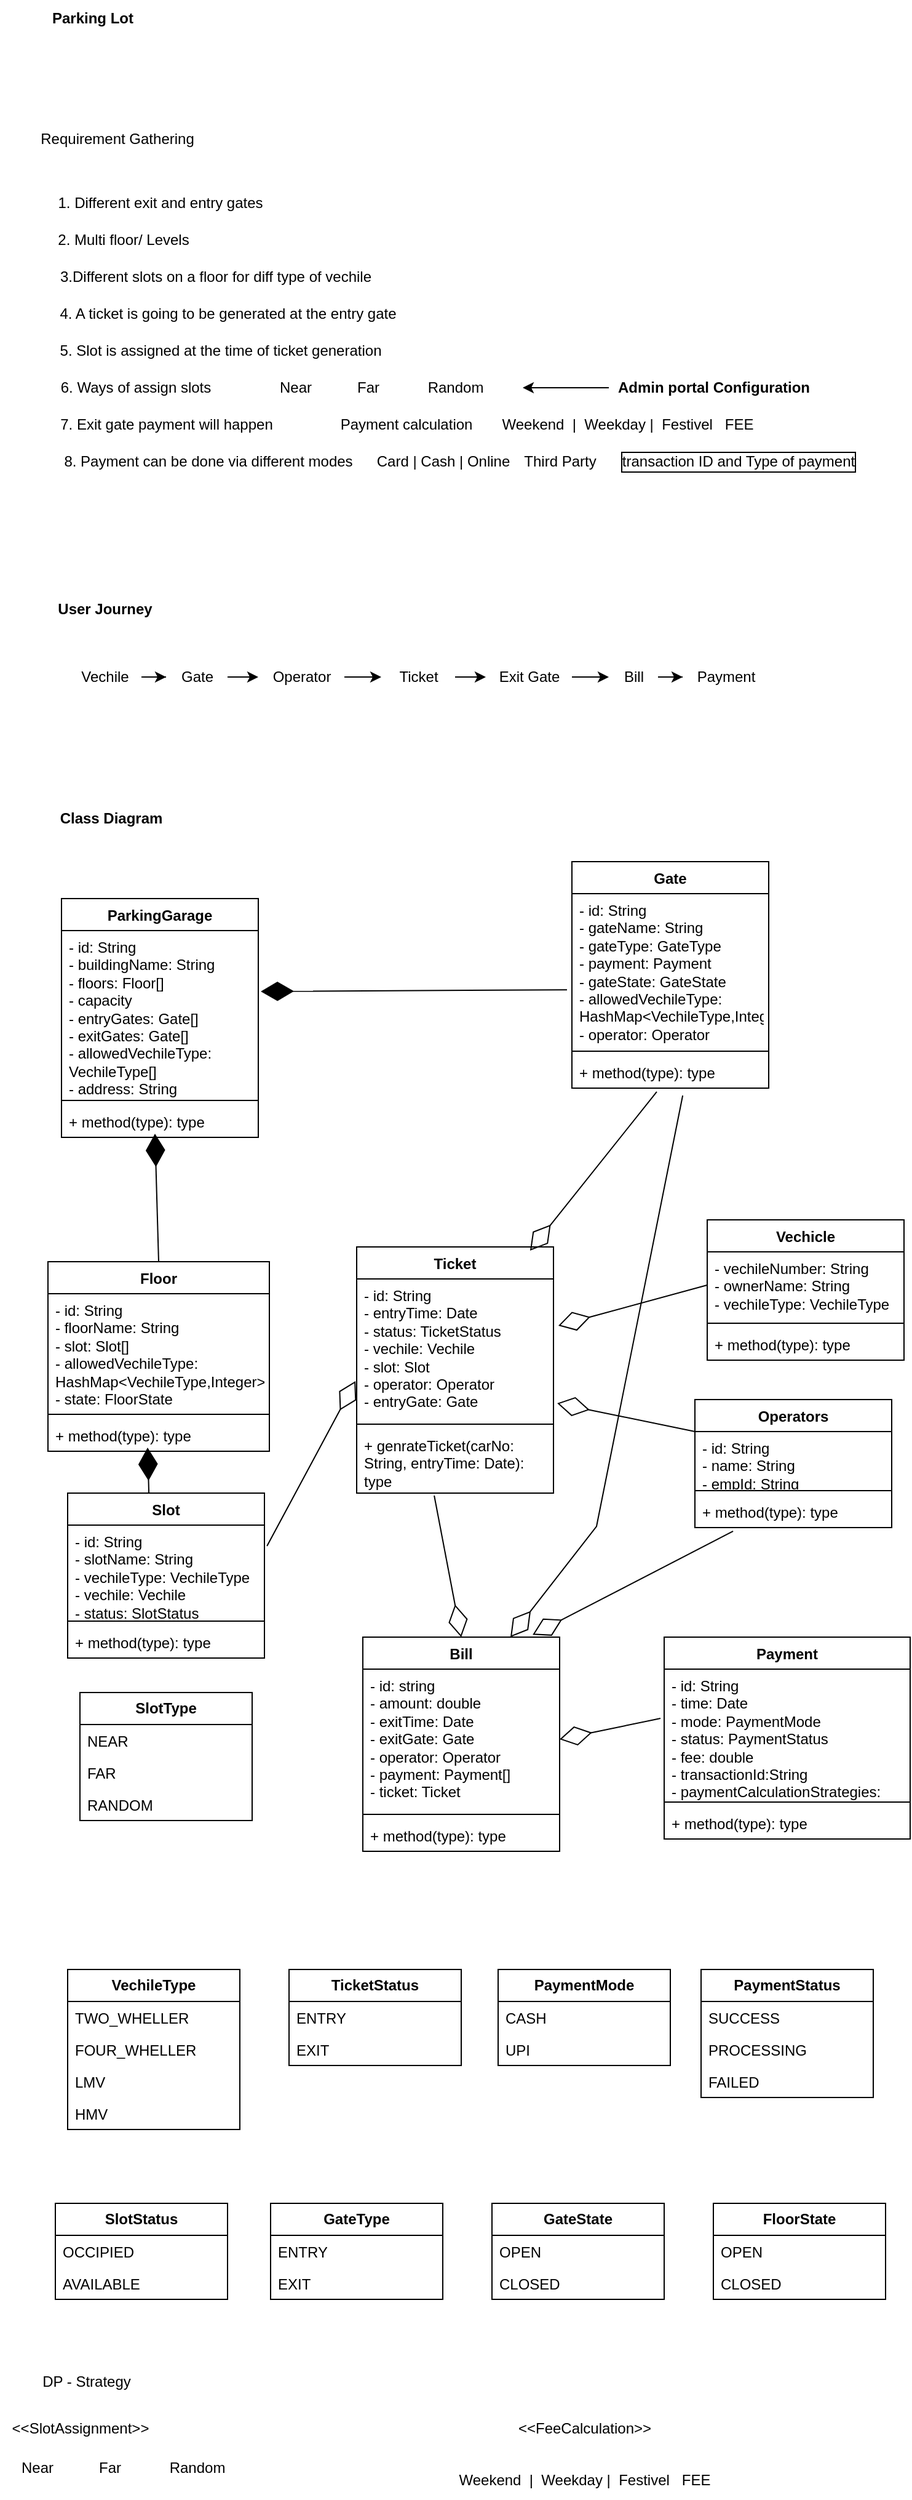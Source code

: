 <mxfile version="26.0.4">
  <diagram name="Page-1" id="C8TJBIB4cI3RyI80sVMX">
    <mxGraphModel dx="1434" dy="836" grid="1" gridSize="10" guides="1" tooltips="1" connect="1" arrows="1" fold="1" page="1" pageScale="1" pageWidth="827" pageHeight="1169" math="0" shadow="0">
      <root>
        <mxCell id="0" />
        <mxCell id="1" parent="0" />
        <mxCell id="tVv8EJueiG8kkGohXM46-1" value="Parking Lot" style="text;html=1;align=center;verticalAlign=middle;resizable=0;points=[];autosize=1;strokeColor=none;fillColor=none;fontStyle=1" vertex="1" parent="1">
          <mxGeometry x="40" y="50" width="80" height="30" as="geometry" />
        </mxCell>
        <mxCell id="tVv8EJueiG8kkGohXM46-2" value="Requirement Gathering" style="text;html=1;align=center;verticalAlign=middle;resizable=0;points=[];autosize=1;strokeColor=none;fillColor=none;" vertex="1" parent="1">
          <mxGeometry x="25" y="148" width="150" height="30" as="geometry" />
        </mxCell>
        <mxCell id="tVv8EJueiG8kkGohXM46-3" value="1. Different exit and entry gates" style="text;html=1;align=center;verticalAlign=middle;resizable=0;points=[];autosize=1;strokeColor=none;fillColor=none;" vertex="1" parent="1">
          <mxGeometry x="40" y="200" width="190" height="30" as="geometry" />
        </mxCell>
        <mxCell id="tVv8EJueiG8kkGohXM46-4" value="2. Multi floor/ Levels" style="text;html=1;align=center;verticalAlign=middle;resizable=0;points=[];autosize=1;strokeColor=none;fillColor=none;" vertex="1" parent="1">
          <mxGeometry x="40" y="230" width="130" height="30" as="geometry" />
        </mxCell>
        <mxCell id="tVv8EJueiG8kkGohXM46-5" value="3.Different slots on a floor for diff type of vechile" style="text;html=1;align=center;verticalAlign=middle;resizable=0;points=[];autosize=1;strokeColor=none;fillColor=none;" vertex="1" parent="1">
          <mxGeometry x="40" y="260" width="280" height="30" as="geometry" />
        </mxCell>
        <mxCell id="tVv8EJueiG8kkGohXM46-7" value="4. A ticket is going to be generated at the entry gate" style="text;html=1;align=center;verticalAlign=middle;resizable=0;points=[];autosize=1;strokeColor=none;fillColor=none;" vertex="1" parent="1">
          <mxGeometry x="40" y="290" width="300" height="30" as="geometry" />
        </mxCell>
        <mxCell id="tVv8EJueiG8kkGohXM46-8" value="5. Slot is assigned at the time of ticket generation" style="text;html=1;align=center;verticalAlign=middle;resizable=0;points=[];autosize=1;strokeColor=none;fillColor=none;" vertex="1" parent="1">
          <mxGeometry x="44" y="320" width="280" height="30" as="geometry" />
        </mxCell>
        <mxCell id="tVv8EJueiG8kkGohXM46-9" value="6. Ways of assign slots" style="text;html=1;align=center;verticalAlign=middle;resizable=0;points=[];autosize=1;strokeColor=none;fillColor=none;" vertex="1" parent="1">
          <mxGeometry x="40" y="350" width="150" height="30" as="geometry" />
        </mxCell>
        <mxCell id="tVv8EJueiG8kkGohXM46-11" value="Near" style="text;html=1;align=center;verticalAlign=middle;resizable=0;points=[];autosize=1;strokeColor=none;fillColor=none;" vertex="1" parent="1">
          <mxGeometry x="220" y="350" width="50" height="30" as="geometry" />
        </mxCell>
        <mxCell id="tVv8EJueiG8kkGohXM46-12" value="Far" style="text;html=1;align=center;verticalAlign=middle;resizable=0;points=[];autosize=1;strokeColor=none;fillColor=none;" vertex="1" parent="1">
          <mxGeometry x="284" y="350" width="40" height="30" as="geometry" />
        </mxCell>
        <mxCell id="tVv8EJueiG8kkGohXM46-13" value="Random" style="text;html=1;align=center;verticalAlign=middle;resizable=0;points=[];autosize=1;strokeColor=none;fillColor=none;" vertex="1" parent="1">
          <mxGeometry x="340" y="350" width="70" height="30" as="geometry" />
        </mxCell>
        <mxCell id="tVv8EJueiG8kkGohXM46-15" style="edgeStyle=orthogonalEdgeStyle;rounded=0;orthogonalLoop=1;jettySize=auto;html=1;" edge="1" parent="1" source="tVv8EJueiG8kkGohXM46-14">
          <mxGeometry relative="1" as="geometry">
            <mxPoint x="430" y="365" as="targetPoint" />
          </mxGeometry>
        </mxCell>
        <mxCell id="tVv8EJueiG8kkGohXM46-14" value="Admin portal Configuration" style="text;html=1;align=center;verticalAlign=middle;resizable=0;points=[];autosize=1;strokeColor=none;fillColor=none;fontStyle=1" vertex="1" parent="1">
          <mxGeometry x="500" y="350" width="170" height="30" as="geometry" />
        </mxCell>
        <mxCell id="tVv8EJueiG8kkGohXM46-16" value="7. Exit gate payment will happen" style="text;html=1;align=center;verticalAlign=middle;resizable=0;points=[];autosize=1;strokeColor=none;fillColor=none;" vertex="1" parent="1">
          <mxGeometry x="40" y="380" width="200" height="30" as="geometry" />
        </mxCell>
        <mxCell id="tVv8EJueiG8kkGohXM46-17" value="Payment calculation" style="text;html=1;align=center;verticalAlign=middle;resizable=0;points=[];autosize=1;strokeColor=none;fillColor=none;" vertex="1" parent="1">
          <mxGeometry x="270" y="380" width="130" height="30" as="geometry" />
        </mxCell>
        <mxCell id="tVv8EJueiG8kkGohXM46-18" value="Weekend&amp;nbsp; |&amp;nbsp; Weekday |&amp;nbsp; Festivel&amp;nbsp; &amp;nbsp;FEE" style="text;html=1;align=center;verticalAlign=middle;resizable=0;points=[];autosize=1;strokeColor=none;fillColor=none;" vertex="1" parent="1">
          <mxGeometry x="400" y="380" width="230" height="30" as="geometry" />
        </mxCell>
        <mxCell id="tVv8EJueiG8kkGohXM46-19" value="8. Payment can be done via different modes" style="text;html=1;align=center;verticalAlign=middle;resizable=0;points=[];autosize=1;strokeColor=none;fillColor=none;" vertex="1" parent="1">
          <mxGeometry x="44" y="410" width="260" height="30" as="geometry" />
        </mxCell>
        <mxCell id="tVv8EJueiG8kkGohXM46-20" value="Card | Cash | Online" style="text;html=1;align=center;verticalAlign=middle;resizable=0;points=[];autosize=1;strokeColor=none;fillColor=none;" vertex="1" parent="1">
          <mxGeometry x="300" y="410" width="130" height="30" as="geometry" />
        </mxCell>
        <mxCell id="tVv8EJueiG8kkGohXM46-21" value="Third Party" style="text;html=1;align=center;verticalAlign=middle;resizable=0;points=[];autosize=1;strokeColor=none;fillColor=none;" vertex="1" parent="1">
          <mxGeometry x="420" y="410" width="80" height="30" as="geometry" />
        </mxCell>
        <mxCell id="tVv8EJueiG8kkGohXM46-23" value="transaction ID and Type of payment" style="text;html=1;align=center;verticalAlign=middle;resizable=0;points=[];autosize=1;strokeColor=none;fillColor=none;labelBorderColor=default;" vertex="1" parent="1">
          <mxGeometry x="500" y="410" width="210" height="30" as="geometry" />
        </mxCell>
        <mxCell id="tVv8EJueiG8kkGohXM46-24" value="Class Diagram" style="text;html=1;align=center;verticalAlign=middle;resizable=0;points=[];autosize=1;strokeColor=none;fillColor=none;fontStyle=1" vertex="1" parent="1">
          <mxGeometry x="45" y="700" width="100" height="30" as="geometry" />
        </mxCell>
        <mxCell id="tVv8EJueiG8kkGohXM46-26" value="ParkingGarage" style="swimlane;fontStyle=1;align=center;verticalAlign=top;childLayout=stackLayout;horizontal=1;startSize=26;horizontalStack=0;resizeParent=1;resizeParentMax=0;resizeLast=0;collapsible=1;marginBottom=0;whiteSpace=wrap;html=1;" vertex="1" parent="1">
          <mxGeometry x="55" y="780" width="160" height="194" as="geometry" />
        </mxCell>
        <mxCell id="tVv8EJueiG8kkGohXM46-27" value="- id: String&lt;br&gt;&lt;div&gt;- buildingName: String&lt;/div&gt;&lt;div&gt;- floors: Floor[]&lt;/div&gt;&lt;div&gt;- capacity&lt;/div&gt;&lt;div&gt;- entryGates: Gate[]&lt;/div&gt;&lt;div&gt;- exitGates: Gate[]&lt;/div&gt;&lt;div&gt;- allowedVechileType: VechileType[]&lt;/div&gt;&lt;div&gt;- address: String&lt;/div&gt;" style="text;strokeColor=none;fillColor=none;align=left;verticalAlign=top;spacingLeft=4;spacingRight=4;overflow=hidden;rotatable=0;points=[[0,0.5],[1,0.5]];portConstraint=eastwest;whiteSpace=wrap;html=1;" vertex="1" parent="tVv8EJueiG8kkGohXM46-26">
          <mxGeometry y="26" width="160" height="134" as="geometry" />
        </mxCell>
        <mxCell id="tVv8EJueiG8kkGohXM46-28" value="" style="line;strokeWidth=1;fillColor=none;align=left;verticalAlign=middle;spacingTop=-1;spacingLeft=3;spacingRight=3;rotatable=0;labelPosition=right;points=[];portConstraint=eastwest;strokeColor=inherit;" vertex="1" parent="tVv8EJueiG8kkGohXM46-26">
          <mxGeometry y="160" width="160" height="8" as="geometry" />
        </mxCell>
        <mxCell id="tVv8EJueiG8kkGohXM46-29" value="+ method(type): type" style="text;strokeColor=none;fillColor=none;align=left;verticalAlign=top;spacingLeft=4;spacingRight=4;overflow=hidden;rotatable=0;points=[[0,0.5],[1,0.5]];portConstraint=eastwest;whiteSpace=wrap;html=1;" vertex="1" parent="tVv8EJueiG8kkGohXM46-26">
          <mxGeometry y="168" width="160" height="26" as="geometry" />
        </mxCell>
        <mxCell id="tVv8EJueiG8kkGohXM46-32" value="Gate" style="swimlane;fontStyle=1;align=center;verticalAlign=top;childLayout=stackLayout;horizontal=1;startSize=26;horizontalStack=0;resizeParent=1;resizeParentMax=0;resizeLast=0;collapsible=1;marginBottom=0;whiteSpace=wrap;html=1;" vertex="1" parent="1">
          <mxGeometry x="470" y="750" width="160" height="184" as="geometry" />
        </mxCell>
        <mxCell id="tVv8EJueiG8kkGohXM46-33" value="- id: String&lt;div&gt;- gateName: String&lt;/div&gt;&lt;div&gt;- gateType: GateType&lt;/div&gt;&lt;div&gt;- payment: Payment&lt;/div&gt;&lt;div&gt;- gateState: GateState&lt;/div&gt;&lt;div&gt;-&amp;nbsp;&lt;span style=&quot;background-color: transparent; color: light-dark(rgb(0, 0, 0), rgb(255, 255, 255));&quot;&gt;allowedVechileType: HashMap&amp;lt;VechileType,Integer&amp;gt;&lt;/span&gt;&lt;/div&gt;&lt;div&gt;&lt;span style=&quot;background-color: transparent; color: light-dark(rgb(0, 0, 0), rgb(255, 255, 255));&quot;&gt;- operator: Operator&lt;/span&gt;&lt;/div&gt;" style="text;strokeColor=none;fillColor=none;align=left;verticalAlign=top;spacingLeft=4;spacingRight=4;overflow=hidden;rotatable=0;points=[[0,0.5],[1,0.5]];portConstraint=eastwest;whiteSpace=wrap;html=1;" vertex="1" parent="tVv8EJueiG8kkGohXM46-32">
          <mxGeometry y="26" width="160" height="124" as="geometry" />
        </mxCell>
        <mxCell id="tVv8EJueiG8kkGohXM46-34" value="" style="line;strokeWidth=1;fillColor=none;align=left;verticalAlign=middle;spacingTop=-1;spacingLeft=3;spacingRight=3;rotatable=0;labelPosition=right;points=[];portConstraint=eastwest;strokeColor=inherit;" vertex="1" parent="tVv8EJueiG8kkGohXM46-32">
          <mxGeometry y="150" width="160" height="8" as="geometry" />
        </mxCell>
        <mxCell id="tVv8EJueiG8kkGohXM46-35" value="+ method(type): type" style="text;strokeColor=none;fillColor=none;align=left;verticalAlign=top;spacingLeft=4;spacingRight=4;overflow=hidden;rotatable=0;points=[[0,0.5],[1,0.5]];portConstraint=eastwest;whiteSpace=wrap;html=1;" vertex="1" parent="tVv8EJueiG8kkGohXM46-32">
          <mxGeometry y="158" width="160" height="26" as="geometry" />
        </mxCell>
        <mxCell id="tVv8EJueiG8kkGohXM46-36" value="&lt;b&gt;GateType&lt;/b&gt;" style="swimlane;fontStyle=0;childLayout=stackLayout;horizontal=1;startSize=26;fillColor=none;horizontalStack=0;resizeParent=1;resizeParentMax=0;resizeLast=0;collapsible=1;marginBottom=0;whiteSpace=wrap;html=1;" vertex="1" parent="1">
          <mxGeometry x="225" y="1840" width="140" height="78" as="geometry" />
        </mxCell>
        <mxCell id="tVv8EJueiG8kkGohXM46-37" value="ENTRY" style="text;strokeColor=none;fillColor=none;align=left;verticalAlign=top;spacingLeft=4;spacingRight=4;overflow=hidden;rotatable=0;points=[[0,0.5],[1,0.5]];portConstraint=eastwest;whiteSpace=wrap;html=1;" vertex="1" parent="tVv8EJueiG8kkGohXM46-36">
          <mxGeometry y="26" width="140" height="26" as="geometry" />
        </mxCell>
        <mxCell id="tVv8EJueiG8kkGohXM46-38" value="EXIT" style="text;strokeColor=none;fillColor=none;align=left;verticalAlign=top;spacingLeft=4;spacingRight=4;overflow=hidden;rotatable=0;points=[[0,0.5],[1,0.5]];portConstraint=eastwest;whiteSpace=wrap;html=1;" vertex="1" parent="tVv8EJueiG8kkGohXM46-36">
          <mxGeometry y="52" width="140" height="26" as="geometry" />
        </mxCell>
        <mxCell id="tVv8EJueiG8kkGohXM46-40" value="Floor" style="swimlane;fontStyle=1;align=center;verticalAlign=top;childLayout=stackLayout;horizontal=1;startSize=26;horizontalStack=0;resizeParent=1;resizeParentMax=0;resizeLast=0;collapsible=1;marginBottom=0;whiteSpace=wrap;html=1;" vertex="1" parent="1">
          <mxGeometry x="44" y="1075.01" width="180" height="154" as="geometry" />
        </mxCell>
        <mxCell id="tVv8EJueiG8kkGohXM46-41" value="- id: String&lt;div&gt;- floorName: String&lt;/div&gt;&lt;div&gt;- slot: Slot[]&lt;/div&gt;&lt;div&gt;&lt;div&gt;- allowedVechileType: HashMap&amp;lt;VechileType,Integer&amp;gt;&lt;/div&gt;&lt;/div&gt;&lt;div&gt;- state: FloorState&lt;/div&gt;" style="text;strokeColor=none;fillColor=none;align=left;verticalAlign=top;spacingLeft=4;spacingRight=4;overflow=hidden;rotatable=0;points=[[0,0.5],[1,0.5]];portConstraint=eastwest;whiteSpace=wrap;html=1;" vertex="1" parent="tVv8EJueiG8kkGohXM46-40">
          <mxGeometry y="26" width="180" height="94" as="geometry" />
        </mxCell>
        <mxCell id="tVv8EJueiG8kkGohXM46-42" value="" style="line;strokeWidth=1;fillColor=none;align=left;verticalAlign=middle;spacingTop=-1;spacingLeft=3;spacingRight=3;rotatable=0;labelPosition=right;points=[];portConstraint=eastwest;strokeColor=inherit;" vertex="1" parent="tVv8EJueiG8kkGohXM46-40">
          <mxGeometry y="120" width="180" height="8" as="geometry" />
        </mxCell>
        <mxCell id="tVv8EJueiG8kkGohXM46-43" value="+ method(type): type" style="text;strokeColor=none;fillColor=none;align=left;verticalAlign=top;spacingLeft=4;spacingRight=4;overflow=hidden;rotatable=0;points=[[0,0.5],[1,0.5]];portConstraint=eastwest;whiteSpace=wrap;html=1;" vertex="1" parent="tVv8EJueiG8kkGohXM46-40">
          <mxGeometry y="128" width="180" height="26" as="geometry" />
        </mxCell>
        <mxCell id="tVv8EJueiG8kkGohXM46-44" value="" style="endArrow=diamondThin;endFill=1;endSize=24;html=1;rounded=0;exitX=0.413;exitY=0.009;exitDx=0;exitDy=0;entryX=0.45;entryY=0.885;entryDx=0;entryDy=0;entryPerimeter=0;exitPerimeter=0;" edge="1" parent="1" source="tVv8EJueiG8kkGohXM46-47" target="tVv8EJueiG8kkGohXM46-43">
          <mxGeometry width="160" relative="1" as="geometry">
            <mxPoint x="95.7" y="1352.01" as="sourcePoint" />
            <mxPoint x="130" y="1215.01" as="targetPoint" />
          </mxGeometry>
        </mxCell>
        <mxCell id="tVv8EJueiG8kkGohXM46-45" value="" style="endArrow=diamondThin;endFill=1;endSize=24;html=1;rounded=0;entryX=0.475;entryY=0.885;entryDx=0;entryDy=0;entryPerimeter=0;exitX=0.5;exitY=0;exitDx=0;exitDy=0;" edge="1" parent="1" source="tVv8EJueiG8kkGohXM46-40" target="tVv8EJueiG8kkGohXM46-29">
          <mxGeometry width="160" relative="1" as="geometry">
            <mxPoint x="340" y="1095.01" as="sourcePoint" />
            <mxPoint x="131.96" y="1054.998" as="targetPoint" />
          </mxGeometry>
        </mxCell>
        <mxCell id="tVv8EJueiG8kkGohXM46-46" value="" style="endArrow=diamondThin;endFill=1;endSize=24;html=1;rounded=0;entryX=1.013;entryY=0.369;entryDx=0;entryDy=0;entryPerimeter=0;exitX=-0.025;exitY=0.63;exitDx=0;exitDy=0;exitPerimeter=0;" edge="1" parent="1" source="tVv8EJueiG8kkGohXM46-33" target="tVv8EJueiG8kkGohXM46-27">
          <mxGeometry width="160" relative="1" as="geometry">
            <mxPoint x="350" y="1015" as="sourcePoint" />
            <mxPoint x="510" y="1015" as="targetPoint" />
          </mxGeometry>
        </mxCell>
        <mxCell id="tVv8EJueiG8kkGohXM46-47" value="Slot" style="swimlane;fontStyle=1;align=center;verticalAlign=top;childLayout=stackLayout;horizontal=1;startSize=26;horizontalStack=0;resizeParent=1;resizeParentMax=0;resizeLast=0;collapsible=1;marginBottom=0;whiteSpace=wrap;html=1;" vertex="1" parent="1">
          <mxGeometry x="60" y="1263" width="160" height="134" as="geometry" />
        </mxCell>
        <mxCell id="tVv8EJueiG8kkGohXM46-48" value="- id: String&lt;div&gt;- slotName: String&lt;/div&gt;&lt;div&gt;- vechileType: VechileType&lt;/div&gt;&lt;div&gt;- vechile: Vechile&lt;/div&gt;&lt;div&gt;- status: SlotStatus&lt;/div&gt;" style="text;strokeColor=none;fillColor=none;align=left;verticalAlign=top;spacingLeft=4;spacingRight=4;overflow=hidden;rotatable=0;points=[[0,0.5],[1,0.5]];portConstraint=eastwest;whiteSpace=wrap;html=1;" vertex="1" parent="tVv8EJueiG8kkGohXM46-47">
          <mxGeometry y="26" width="160" height="74" as="geometry" />
        </mxCell>
        <mxCell id="tVv8EJueiG8kkGohXM46-49" value="" style="line;strokeWidth=1;fillColor=none;align=left;verticalAlign=middle;spacingTop=-1;spacingLeft=3;spacingRight=3;rotatable=0;labelPosition=right;points=[];portConstraint=eastwest;strokeColor=inherit;" vertex="1" parent="tVv8EJueiG8kkGohXM46-47">
          <mxGeometry y="100" width="160" height="8" as="geometry" />
        </mxCell>
        <mxCell id="tVv8EJueiG8kkGohXM46-50" value="+ method(type): type" style="text;strokeColor=none;fillColor=none;align=left;verticalAlign=top;spacingLeft=4;spacingRight=4;overflow=hidden;rotatable=0;points=[[0,0.5],[1,0.5]];portConstraint=eastwest;whiteSpace=wrap;html=1;" vertex="1" parent="tVv8EJueiG8kkGohXM46-47">
          <mxGeometry y="108" width="160" height="26" as="geometry" />
        </mxCell>
        <mxCell id="tVv8EJueiG8kkGohXM46-52" value="Ticket" style="swimlane;fontStyle=1;align=center;verticalAlign=top;childLayout=stackLayout;horizontal=1;startSize=26;horizontalStack=0;resizeParent=1;resizeParentMax=0;resizeLast=0;collapsible=1;marginBottom=0;whiteSpace=wrap;html=1;" vertex="1" parent="1">
          <mxGeometry x="295" y="1063" width="160" height="200" as="geometry" />
        </mxCell>
        <mxCell id="tVv8EJueiG8kkGohXM46-53" value="- id: String&lt;div&gt;- entryTime: Date&lt;/div&gt;&lt;div&gt;&lt;span style=&quot;background-color: transparent; color: light-dark(rgb(0, 0, 0), rgb(255, 255, 255));&quot;&gt;- status: TicketStatus&lt;/span&gt;&lt;/div&gt;&lt;div&gt;- vechile: Vechile&lt;/div&gt;&lt;div&gt;&lt;span style=&quot;background-color: transparent; color: light-dark(rgb(0, 0, 0), rgb(255, 255, 255));&quot;&gt;- slot: Slot&lt;/span&gt;&lt;/div&gt;&lt;div&gt;&lt;span style=&quot;background-color: transparent; color: light-dark(rgb(0, 0, 0), rgb(255, 255, 255));&quot;&gt;- operator: Operator&lt;/span&gt;&lt;br&gt;&lt;/div&gt;&lt;div&gt;&lt;span style=&quot;background-color: transparent; color: light-dark(rgb(0, 0, 0), rgb(255, 255, 255));&quot;&gt;- entryGate: Gate&lt;/span&gt;&lt;/div&gt;" style="text;strokeColor=none;fillColor=none;align=left;verticalAlign=top;spacingLeft=4;spacingRight=4;overflow=hidden;rotatable=0;points=[[0,0.5],[1,0.5]];portConstraint=eastwest;whiteSpace=wrap;html=1;" vertex="1" parent="tVv8EJueiG8kkGohXM46-52">
          <mxGeometry y="26" width="160" height="114" as="geometry" />
        </mxCell>
        <mxCell id="tVv8EJueiG8kkGohXM46-54" value="" style="line;strokeWidth=1;fillColor=none;align=left;verticalAlign=middle;spacingTop=-1;spacingLeft=3;spacingRight=3;rotatable=0;labelPosition=right;points=[];portConstraint=eastwest;strokeColor=inherit;" vertex="1" parent="tVv8EJueiG8kkGohXM46-52">
          <mxGeometry y="140" width="160" height="8" as="geometry" />
        </mxCell>
        <mxCell id="tVv8EJueiG8kkGohXM46-55" value="+ genrateTicket(carNo: String, entryTime: Date): type" style="text;strokeColor=none;fillColor=none;align=left;verticalAlign=top;spacingLeft=4;spacingRight=4;overflow=hidden;rotatable=0;points=[[0,0.5],[1,0.5]];portConstraint=eastwest;whiteSpace=wrap;html=1;" vertex="1" parent="tVv8EJueiG8kkGohXM46-52">
          <mxGeometry y="148" width="160" height="52" as="geometry" />
        </mxCell>
        <mxCell id="tVv8EJueiG8kkGohXM46-60" value="&lt;b&gt;SlotType&lt;/b&gt;" style="swimlane;fontStyle=0;childLayout=stackLayout;horizontal=1;startSize=26;fillColor=none;horizontalStack=0;resizeParent=1;resizeParentMax=0;resizeLast=0;collapsible=1;marginBottom=0;whiteSpace=wrap;html=1;" vertex="1" parent="1">
          <mxGeometry x="70" y="1425.01" width="140" height="104" as="geometry" />
        </mxCell>
        <mxCell id="tVv8EJueiG8kkGohXM46-61" value="NEAR" style="text;strokeColor=none;fillColor=none;align=left;verticalAlign=top;spacingLeft=4;spacingRight=4;overflow=hidden;rotatable=0;points=[[0,0.5],[1,0.5]];portConstraint=eastwest;whiteSpace=wrap;html=1;" vertex="1" parent="tVv8EJueiG8kkGohXM46-60">
          <mxGeometry y="26" width="140" height="26" as="geometry" />
        </mxCell>
        <mxCell id="tVv8EJueiG8kkGohXM46-62" value="FAR" style="text;strokeColor=none;fillColor=none;align=left;verticalAlign=top;spacingLeft=4;spacingRight=4;overflow=hidden;rotatable=0;points=[[0,0.5],[1,0.5]];portConstraint=eastwest;whiteSpace=wrap;html=1;" vertex="1" parent="tVv8EJueiG8kkGohXM46-60">
          <mxGeometry y="52" width="140" height="26" as="geometry" />
        </mxCell>
        <mxCell id="tVv8EJueiG8kkGohXM46-63" value="RANDOM" style="text;strokeColor=none;fillColor=none;align=left;verticalAlign=top;spacingLeft=4;spacingRight=4;overflow=hidden;rotatable=0;points=[[0,0.5],[1,0.5]];portConstraint=eastwest;whiteSpace=wrap;html=1;" vertex="1" parent="tVv8EJueiG8kkGohXM46-60">
          <mxGeometry y="78" width="140" height="26" as="geometry" />
        </mxCell>
        <mxCell id="tVv8EJueiG8kkGohXM46-64" value="Payment" style="swimlane;fontStyle=1;align=center;verticalAlign=top;childLayout=stackLayout;horizontal=1;startSize=26;horizontalStack=0;resizeParent=1;resizeParentMax=0;resizeLast=0;collapsible=1;marginBottom=0;whiteSpace=wrap;html=1;" vertex="1" parent="1">
          <mxGeometry x="545" y="1380" width="200" height="164" as="geometry" />
        </mxCell>
        <mxCell id="tVv8EJueiG8kkGohXM46-65" value="- id: String&lt;div&gt;- time: Date&lt;/div&gt;&lt;div&gt;- mode: PaymentMode&lt;/div&gt;&lt;div&gt;- status: PaymentStatus&lt;br&gt;&lt;div&gt;&lt;span style=&quot;background-color: transparent; color: light-dark(rgb(0, 0, 0), rgb(255, 255, 255));&quot;&gt;- fee: double&lt;/span&gt;&lt;br&gt;&lt;/div&gt;&lt;div&gt;- transactionId:String&lt;/div&gt;&lt;div&gt;- paymentCalculationStrategies: P&lt;span style=&quot;background-color: transparent; color: light-dark(rgb(0, 0, 0), rgb(255, 255, 255));&quot;&gt;aymentCalculationStrategies&lt;/span&gt;&lt;/div&gt;&lt;/div&gt;" style="text;strokeColor=none;fillColor=none;align=left;verticalAlign=top;spacingLeft=4;spacingRight=4;overflow=hidden;rotatable=0;points=[[0,0.5],[1,0.5]];portConstraint=eastwest;whiteSpace=wrap;html=1;" vertex="1" parent="tVv8EJueiG8kkGohXM46-64">
          <mxGeometry y="26" width="200" height="104" as="geometry" />
        </mxCell>
        <mxCell id="tVv8EJueiG8kkGohXM46-66" value="" style="line;strokeWidth=1;fillColor=none;align=left;verticalAlign=middle;spacingTop=-1;spacingLeft=3;spacingRight=3;rotatable=0;labelPosition=right;points=[];portConstraint=eastwest;strokeColor=inherit;" vertex="1" parent="tVv8EJueiG8kkGohXM46-64">
          <mxGeometry y="130" width="200" height="8" as="geometry" />
        </mxCell>
        <mxCell id="tVv8EJueiG8kkGohXM46-67" value="+ method(type): type" style="text;strokeColor=none;fillColor=none;align=left;verticalAlign=top;spacingLeft=4;spacingRight=4;overflow=hidden;rotatable=0;points=[[0,0.5],[1,0.5]];portConstraint=eastwest;whiteSpace=wrap;html=1;" vertex="1" parent="tVv8EJueiG8kkGohXM46-64">
          <mxGeometry y="138" width="200" height="26" as="geometry" />
        </mxCell>
        <mxCell id="tVv8EJueiG8kkGohXM46-68" value="&lt;b&gt;GateState&lt;/b&gt;" style="swimlane;fontStyle=0;childLayout=stackLayout;horizontal=1;startSize=26;fillColor=none;horizontalStack=0;resizeParent=1;resizeParentMax=0;resizeLast=0;collapsible=1;marginBottom=0;whiteSpace=wrap;html=1;" vertex="1" parent="1">
          <mxGeometry x="405" y="1840" width="140" height="78" as="geometry" />
        </mxCell>
        <mxCell id="tVv8EJueiG8kkGohXM46-69" value="OPEN" style="text;strokeColor=none;fillColor=none;align=left;verticalAlign=top;spacingLeft=4;spacingRight=4;overflow=hidden;rotatable=0;points=[[0,0.5],[1,0.5]];portConstraint=eastwest;whiteSpace=wrap;html=1;" vertex="1" parent="tVv8EJueiG8kkGohXM46-68">
          <mxGeometry y="26" width="140" height="26" as="geometry" />
        </mxCell>
        <mxCell id="tVv8EJueiG8kkGohXM46-70" value="CLOSED" style="text;strokeColor=none;fillColor=none;align=left;verticalAlign=top;spacingLeft=4;spacingRight=4;overflow=hidden;rotatable=0;points=[[0,0.5],[1,0.5]];portConstraint=eastwest;whiteSpace=wrap;html=1;" vertex="1" parent="tVv8EJueiG8kkGohXM46-68">
          <mxGeometry y="52" width="140" height="26" as="geometry" />
        </mxCell>
        <mxCell id="tVv8EJueiG8kkGohXM46-72" value="Vechicle" style="swimlane;fontStyle=1;align=center;verticalAlign=top;childLayout=stackLayout;horizontal=1;startSize=26;horizontalStack=0;resizeParent=1;resizeParentMax=0;resizeLast=0;collapsible=1;marginBottom=0;whiteSpace=wrap;html=1;" vertex="1" parent="1">
          <mxGeometry x="580" y="1041" width="160" height="114" as="geometry" />
        </mxCell>
        <mxCell id="tVv8EJueiG8kkGohXM46-73" value="- vechileNumber: String&lt;div&gt;- ownerName: String&lt;/div&gt;&lt;div&gt;- vechileType: VechileType&lt;/div&gt;" style="text;strokeColor=none;fillColor=none;align=left;verticalAlign=top;spacingLeft=4;spacingRight=4;overflow=hidden;rotatable=0;points=[[0,0.5],[1,0.5]];portConstraint=eastwest;whiteSpace=wrap;html=1;" vertex="1" parent="tVv8EJueiG8kkGohXM46-72">
          <mxGeometry y="26" width="160" height="54" as="geometry" />
        </mxCell>
        <mxCell id="tVv8EJueiG8kkGohXM46-74" value="" style="line;strokeWidth=1;fillColor=none;align=left;verticalAlign=middle;spacingTop=-1;spacingLeft=3;spacingRight=3;rotatable=0;labelPosition=right;points=[];portConstraint=eastwest;strokeColor=inherit;" vertex="1" parent="tVv8EJueiG8kkGohXM46-72">
          <mxGeometry y="80" width="160" height="8" as="geometry" />
        </mxCell>
        <mxCell id="tVv8EJueiG8kkGohXM46-75" value="+ method(type): type" style="text;strokeColor=none;fillColor=none;align=left;verticalAlign=top;spacingLeft=4;spacingRight=4;overflow=hidden;rotatable=0;points=[[0,0.5],[1,0.5]];portConstraint=eastwest;whiteSpace=wrap;html=1;" vertex="1" parent="tVv8EJueiG8kkGohXM46-72">
          <mxGeometry y="88" width="160" height="26" as="geometry" />
        </mxCell>
        <mxCell id="tVv8EJueiG8kkGohXM46-76" value="Operators" style="swimlane;fontStyle=1;align=center;verticalAlign=top;childLayout=stackLayout;horizontal=1;startSize=26;horizontalStack=0;resizeParent=1;resizeParentMax=0;resizeLast=0;collapsible=1;marginBottom=0;whiteSpace=wrap;html=1;" vertex="1" parent="1">
          <mxGeometry x="570" y="1187" width="160" height="104" as="geometry" />
        </mxCell>
        <mxCell id="tVv8EJueiG8kkGohXM46-77" value="- id: String&lt;div&gt;- name: String&lt;/div&gt;&lt;div&gt;- empId: String&lt;/div&gt;" style="text;strokeColor=none;fillColor=none;align=left;verticalAlign=top;spacingLeft=4;spacingRight=4;overflow=hidden;rotatable=0;points=[[0,0.5],[1,0.5]];portConstraint=eastwest;whiteSpace=wrap;html=1;" vertex="1" parent="tVv8EJueiG8kkGohXM46-76">
          <mxGeometry y="26" width="160" height="44" as="geometry" />
        </mxCell>
        <mxCell id="tVv8EJueiG8kkGohXM46-78" value="" style="line;strokeWidth=1;fillColor=none;align=left;verticalAlign=middle;spacingTop=-1;spacingLeft=3;spacingRight=3;rotatable=0;labelPosition=right;points=[];portConstraint=eastwest;strokeColor=inherit;" vertex="1" parent="tVv8EJueiG8kkGohXM46-76">
          <mxGeometry y="70" width="160" height="8" as="geometry" />
        </mxCell>
        <mxCell id="tVv8EJueiG8kkGohXM46-79" value="+ method(type): type" style="text;strokeColor=none;fillColor=none;align=left;verticalAlign=top;spacingLeft=4;spacingRight=4;overflow=hidden;rotatable=0;points=[[0,0.5],[1,0.5]];portConstraint=eastwest;whiteSpace=wrap;html=1;" vertex="1" parent="tVv8EJueiG8kkGohXM46-76">
          <mxGeometry y="78" width="160" height="26" as="geometry" />
        </mxCell>
        <mxCell id="tVv8EJueiG8kkGohXM46-80" value="&lt;b&gt;VechileType&lt;/b&gt;" style="swimlane;fontStyle=0;childLayout=stackLayout;horizontal=1;startSize=26;fillColor=none;horizontalStack=0;resizeParent=1;resizeParentMax=0;resizeLast=0;collapsible=1;marginBottom=0;whiteSpace=wrap;html=1;" vertex="1" parent="1">
          <mxGeometry x="60" y="1650" width="140" height="130" as="geometry" />
        </mxCell>
        <mxCell id="tVv8EJueiG8kkGohXM46-81" value="TWO_WHELLER" style="text;strokeColor=none;fillColor=none;align=left;verticalAlign=top;spacingLeft=4;spacingRight=4;overflow=hidden;rotatable=0;points=[[0,0.5],[1,0.5]];portConstraint=eastwest;whiteSpace=wrap;html=1;" vertex="1" parent="tVv8EJueiG8kkGohXM46-80">
          <mxGeometry y="26" width="140" height="26" as="geometry" />
        </mxCell>
        <mxCell id="tVv8EJueiG8kkGohXM46-82" value="FOUR_WHELLER" style="text;strokeColor=none;fillColor=none;align=left;verticalAlign=top;spacingLeft=4;spacingRight=4;overflow=hidden;rotatable=0;points=[[0,0.5],[1,0.5]];portConstraint=eastwest;whiteSpace=wrap;html=1;" vertex="1" parent="tVv8EJueiG8kkGohXM46-80">
          <mxGeometry y="52" width="140" height="26" as="geometry" />
        </mxCell>
        <mxCell id="tVv8EJueiG8kkGohXM46-83" value="LMV" style="text;strokeColor=none;fillColor=none;align=left;verticalAlign=top;spacingLeft=4;spacingRight=4;overflow=hidden;rotatable=0;points=[[0,0.5],[1,0.5]];portConstraint=eastwest;whiteSpace=wrap;html=1;" vertex="1" parent="tVv8EJueiG8kkGohXM46-80">
          <mxGeometry y="78" width="140" height="26" as="geometry" />
        </mxCell>
        <mxCell id="tVv8EJueiG8kkGohXM46-85" value="HMV" style="text;strokeColor=none;fillColor=none;align=left;verticalAlign=top;spacingLeft=4;spacingRight=4;overflow=hidden;rotatable=0;points=[[0,0.5],[1,0.5]];portConstraint=eastwest;whiteSpace=wrap;html=1;" vertex="1" parent="tVv8EJueiG8kkGohXM46-80">
          <mxGeometry y="104" width="140" height="26" as="geometry" />
        </mxCell>
        <mxCell id="tVv8EJueiG8kkGohXM46-87" value="&lt;b&gt;FloorState&lt;/b&gt;" style="swimlane;fontStyle=0;childLayout=stackLayout;horizontal=1;startSize=26;fillColor=none;horizontalStack=0;resizeParent=1;resizeParentMax=0;resizeLast=0;collapsible=1;marginBottom=0;whiteSpace=wrap;html=1;" vertex="1" parent="1">
          <mxGeometry x="585" y="1840" width="140" height="78" as="geometry" />
        </mxCell>
        <mxCell id="tVv8EJueiG8kkGohXM46-88" value="OPEN" style="text;strokeColor=none;fillColor=none;align=left;verticalAlign=top;spacingLeft=4;spacingRight=4;overflow=hidden;rotatable=0;points=[[0,0.5],[1,0.5]];portConstraint=eastwest;whiteSpace=wrap;html=1;" vertex="1" parent="tVv8EJueiG8kkGohXM46-87">
          <mxGeometry y="26" width="140" height="26" as="geometry" />
        </mxCell>
        <mxCell id="tVv8EJueiG8kkGohXM46-89" value="CLOSED" style="text;strokeColor=none;fillColor=none;align=left;verticalAlign=top;spacingLeft=4;spacingRight=4;overflow=hidden;rotatable=0;points=[[0,0.5],[1,0.5]];portConstraint=eastwest;whiteSpace=wrap;html=1;" vertex="1" parent="tVv8EJueiG8kkGohXM46-87">
          <mxGeometry y="52" width="140" height="26" as="geometry" />
        </mxCell>
        <mxCell id="tVv8EJueiG8kkGohXM46-90" value="&lt;b&gt;SlotStatus&lt;/b&gt;" style="swimlane;fontStyle=0;childLayout=stackLayout;horizontal=1;startSize=26;fillColor=none;horizontalStack=0;resizeParent=1;resizeParentMax=0;resizeLast=0;collapsible=1;marginBottom=0;whiteSpace=wrap;html=1;" vertex="1" parent="1">
          <mxGeometry x="50" y="1840" width="140" height="78" as="geometry" />
        </mxCell>
        <mxCell id="tVv8EJueiG8kkGohXM46-91" value="OCCIPIED" style="text;strokeColor=none;fillColor=none;align=left;verticalAlign=top;spacingLeft=4;spacingRight=4;overflow=hidden;rotatable=0;points=[[0,0.5],[1,0.5]];portConstraint=eastwest;whiteSpace=wrap;html=1;" vertex="1" parent="tVv8EJueiG8kkGohXM46-90">
          <mxGeometry y="26" width="140" height="26" as="geometry" />
        </mxCell>
        <mxCell id="tVv8EJueiG8kkGohXM46-92" value="AVAILABLE" style="text;strokeColor=none;fillColor=none;align=left;verticalAlign=top;spacingLeft=4;spacingRight=4;overflow=hidden;rotatable=0;points=[[0,0.5],[1,0.5]];portConstraint=eastwest;whiteSpace=wrap;html=1;" vertex="1" parent="tVv8EJueiG8kkGohXM46-90">
          <mxGeometry y="52" width="140" height="26" as="geometry" />
        </mxCell>
        <mxCell id="tVv8EJueiG8kkGohXM46-93" value="User Journey" style="text;html=1;align=center;verticalAlign=middle;resizable=0;points=[];autosize=1;strokeColor=none;fillColor=none;fontStyle=1" vertex="1" parent="1">
          <mxGeometry x="45" y="530" width="90" height="30" as="geometry" />
        </mxCell>
        <mxCell id="tVv8EJueiG8kkGohXM46-102" style="edgeStyle=orthogonalEdgeStyle;rounded=0;orthogonalLoop=1;jettySize=auto;html=1;" edge="1" parent="1" source="tVv8EJueiG8kkGohXM46-94" target="tVv8EJueiG8kkGohXM46-95">
          <mxGeometry relative="1" as="geometry" />
        </mxCell>
        <mxCell id="tVv8EJueiG8kkGohXM46-94" value="Vechile" style="text;html=1;align=center;verticalAlign=middle;resizable=0;points=[];autosize=1;strokeColor=none;fillColor=none;" vertex="1" parent="1">
          <mxGeometry x="60" y="585" width="60" height="30" as="geometry" />
        </mxCell>
        <mxCell id="tVv8EJueiG8kkGohXM46-104" style="edgeStyle=orthogonalEdgeStyle;rounded=0;orthogonalLoop=1;jettySize=auto;html=1;" edge="1" parent="1" source="tVv8EJueiG8kkGohXM46-95" target="tVv8EJueiG8kkGohXM46-96">
          <mxGeometry relative="1" as="geometry" />
        </mxCell>
        <mxCell id="tVv8EJueiG8kkGohXM46-95" value="Gate" style="text;html=1;align=center;verticalAlign=middle;resizable=0;points=[];autosize=1;strokeColor=none;fillColor=none;" vertex="1" parent="1">
          <mxGeometry x="140" y="585" width="50" height="30" as="geometry" />
        </mxCell>
        <mxCell id="tVv8EJueiG8kkGohXM46-105" style="edgeStyle=orthogonalEdgeStyle;rounded=0;orthogonalLoop=1;jettySize=auto;html=1;" edge="1" parent="1" source="tVv8EJueiG8kkGohXM46-96" target="tVv8EJueiG8kkGohXM46-106">
          <mxGeometry relative="1" as="geometry">
            <mxPoint x="314" y="600" as="targetPoint" />
          </mxGeometry>
        </mxCell>
        <mxCell id="tVv8EJueiG8kkGohXM46-96" value="Operator" style="text;html=1;align=center;verticalAlign=middle;resizable=0;points=[];autosize=1;strokeColor=none;fillColor=none;" vertex="1" parent="1">
          <mxGeometry x="215" y="585" width="70" height="30" as="geometry" />
        </mxCell>
        <mxCell id="tVv8EJueiG8kkGohXM46-109" style="edgeStyle=orthogonalEdgeStyle;rounded=0;orthogonalLoop=1;jettySize=auto;html=1;" edge="1" parent="1" source="tVv8EJueiG8kkGohXM46-98" target="tVv8EJueiG8kkGohXM46-99">
          <mxGeometry relative="1" as="geometry" />
        </mxCell>
        <mxCell id="tVv8EJueiG8kkGohXM46-98" value="Exit Gate" style="text;html=1;align=center;verticalAlign=middle;resizable=0;points=[];autosize=1;strokeColor=none;fillColor=none;" vertex="1" parent="1">
          <mxGeometry x="400" y="585" width="70" height="30" as="geometry" />
        </mxCell>
        <mxCell id="tVv8EJueiG8kkGohXM46-110" style="edgeStyle=orthogonalEdgeStyle;rounded=0;orthogonalLoop=1;jettySize=auto;html=1;" edge="1" parent="1" source="tVv8EJueiG8kkGohXM46-99" target="tVv8EJueiG8kkGohXM46-100">
          <mxGeometry relative="1" as="geometry" />
        </mxCell>
        <mxCell id="tVv8EJueiG8kkGohXM46-99" value="Bill" style="text;html=1;align=center;verticalAlign=middle;resizable=0;points=[];autosize=1;strokeColor=none;fillColor=none;" vertex="1" parent="1">
          <mxGeometry x="500" y="585" width="40" height="30" as="geometry" />
        </mxCell>
        <mxCell id="tVv8EJueiG8kkGohXM46-100" value="Payment" style="text;html=1;align=center;verticalAlign=middle;resizable=0;points=[];autosize=1;strokeColor=none;fillColor=none;" vertex="1" parent="1">
          <mxGeometry x="560" y="585" width="70" height="30" as="geometry" />
        </mxCell>
        <mxCell id="tVv8EJueiG8kkGohXM46-108" style="edgeStyle=orthogonalEdgeStyle;rounded=0;orthogonalLoop=1;jettySize=auto;html=1;" edge="1" parent="1" source="tVv8EJueiG8kkGohXM46-106" target="tVv8EJueiG8kkGohXM46-98">
          <mxGeometry relative="1" as="geometry" />
        </mxCell>
        <mxCell id="tVv8EJueiG8kkGohXM46-106" value="Ticket" style="text;html=1;align=center;verticalAlign=middle;resizable=0;points=[];autosize=1;strokeColor=none;fillColor=none;" vertex="1" parent="1">
          <mxGeometry x="315" y="585" width="60" height="30" as="geometry" />
        </mxCell>
        <mxCell id="tVv8EJueiG8kkGohXM46-111" value="Bill" style="swimlane;fontStyle=1;align=center;verticalAlign=top;childLayout=stackLayout;horizontal=1;startSize=26;horizontalStack=0;resizeParent=1;resizeParentMax=0;resizeLast=0;collapsible=1;marginBottom=0;whiteSpace=wrap;html=1;" vertex="1" parent="1">
          <mxGeometry x="300" y="1380" width="160" height="174" as="geometry" />
        </mxCell>
        <mxCell id="tVv8EJueiG8kkGohXM46-112" value="- id: string&lt;div&gt;- amount: double&lt;/div&gt;&lt;div&gt;- exitTime: Date&lt;/div&gt;&lt;div&gt;- exitGate: Gate&lt;/div&gt;&lt;div&gt;- operator: Operator&lt;/div&gt;&lt;div&gt;- payment: Payment[]&lt;/div&gt;&lt;div&gt;- ticket: Ticket&lt;/div&gt;" style="text;strokeColor=none;fillColor=none;align=left;verticalAlign=top;spacingLeft=4;spacingRight=4;overflow=hidden;rotatable=0;points=[[0,0.5],[1,0.5]];portConstraint=eastwest;whiteSpace=wrap;html=1;" vertex="1" parent="tVv8EJueiG8kkGohXM46-111">
          <mxGeometry y="26" width="160" height="114" as="geometry" />
        </mxCell>
        <mxCell id="tVv8EJueiG8kkGohXM46-113" value="" style="line;strokeWidth=1;fillColor=none;align=left;verticalAlign=middle;spacingTop=-1;spacingLeft=3;spacingRight=3;rotatable=0;labelPosition=right;points=[];portConstraint=eastwest;strokeColor=inherit;" vertex="1" parent="tVv8EJueiG8kkGohXM46-111">
          <mxGeometry y="140" width="160" height="8" as="geometry" />
        </mxCell>
        <mxCell id="tVv8EJueiG8kkGohXM46-114" value="+ method(type): type" style="text;strokeColor=none;fillColor=none;align=left;verticalAlign=top;spacingLeft=4;spacingRight=4;overflow=hidden;rotatable=0;points=[[0,0.5],[1,0.5]];portConstraint=eastwest;whiteSpace=wrap;html=1;" vertex="1" parent="tVv8EJueiG8kkGohXM46-111">
          <mxGeometry y="148" width="160" height="26" as="geometry" />
        </mxCell>
        <mxCell id="tVv8EJueiG8kkGohXM46-119" value="DP - Strategy" style="text;html=1;align=center;verticalAlign=middle;resizable=0;points=[];autosize=1;strokeColor=none;fillColor=none;" vertex="1" parent="1">
          <mxGeometry x="25" y="1970" width="100" height="30" as="geometry" />
        </mxCell>
        <mxCell id="tVv8EJueiG8kkGohXM46-120" value="&amp;lt;&amp;lt;SlotAssignment&amp;gt;&amp;gt;" style="text;html=1;align=center;verticalAlign=middle;resizable=0;points=[];autosize=1;strokeColor=none;fillColor=none;" vertex="1" parent="1">
          <mxGeometry x="5" y="2008" width="130" height="30" as="geometry" />
        </mxCell>
        <mxCell id="tVv8EJueiG8kkGohXM46-121" value="&amp;lt;&amp;lt;FeeCalculation&amp;gt;&amp;gt;" style="text;html=1;align=center;verticalAlign=middle;resizable=0;points=[];autosize=1;strokeColor=none;fillColor=none;" vertex="1" parent="1">
          <mxGeometry x="415" y="2008" width="130" height="30" as="geometry" />
        </mxCell>
        <mxCell id="tVv8EJueiG8kkGohXM46-123" value="" style="endArrow=diamondThin;endFill=0;endSize=24;html=1;rounded=0;exitX=1.013;exitY=0.23;exitDx=0;exitDy=0;exitPerimeter=0;entryX=-0.006;entryY=0.728;entryDx=0;entryDy=0;entryPerimeter=0;" edge="1" parent="1" source="tVv8EJueiG8kkGohXM46-48" target="tVv8EJueiG8kkGohXM46-53">
          <mxGeometry width="160" relative="1" as="geometry">
            <mxPoint x="310" y="1390" as="sourcePoint" />
            <mxPoint x="280" y="1290" as="targetPoint" />
          </mxGeometry>
        </mxCell>
        <mxCell id="tVv8EJueiG8kkGohXM46-122" value="" style="endArrow=diamondThin;endFill=0;endSize=24;html=1;rounded=0;entryX=1.025;entryY=0.333;entryDx=0;entryDy=0;entryPerimeter=0;exitX=0;exitY=0.5;exitDx=0;exitDy=0;" edge="1" parent="1" source="tVv8EJueiG8kkGohXM46-73" target="tVv8EJueiG8kkGohXM46-53">
          <mxGeometry width="160" relative="1" as="geometry">
            <mxPoint x="420" y="1040" as="sourcePoint" />
            <mxPoint x="580" y="1040" as="targetPoint" />
          </mxGeometry>
        </mxCell>
        <mxCell id="tVv8EJueiG8kkGohXM46-124" value="" style="endArrow=diamondThin;endFill=0;endSize=24;html=1;rounded=0;entryX=1.019;entryY=0.886;entryDx=0;entryDy=0;exitX=0;exitY=0.25;exitDx=0;exitDy=0;entryPerimeter=0;" edge="1" parent="1" source="tVv8EJueiG8kkGohXM46-76" target="tVv8EJueiG8kkGohXM46-53">
          <mxGeometry width="160" relative="1" as="geometry">
            <mxPoint x="490" y="1380" as="sourcePoint" />
            <mxPoint x="650" y="1380" as="targetPoint" />
          </mxGeometry>
        </mxCell>
        <mxCell id="tVv8EJueiG8kkGohXM46-127" value="" style="endArrow=diamondThin;endFill=0;endSize=24;html=1;rounded=0;entryX=1;entryY=0.5;entryDx=0;entryDy=0;exitX=-0.015;exitY=0.385;exitDx=0;exitDy=0;exitPerimeter=0;" edge="1" parent="1" source="tVv8EJueiG8kkGohXM46-65" target="tVv8EJueiG8kkGohXM46-112">
          <mxGeometry width="160" relative="1" as="geometry">
            <mxPoint x="450" y="1370" as="sourcePoint" />
            <mxPoint x="610" y="1370" as="targetPoint" />
          </mxGeometry>
        </mxCell>
        <mxCell id="tVv8EJueiG8kkGohXM46-128" value="" style="endArrow=diamondThin;endFill=0;endSize=24;html=1;rounded=0;entryX=0.5;entryY=0;entryDx=0;entryDy=0;exitX=0.394;exitY=1.038;exitDx=0;exitDy=0;exitPerimeter=0;" edge="1" parent="1" source="tVv8EJueiG8kkGohXM46-55" target="tVv8EJueiG8kkGohXM46-111">
          <mxGeometry width="160" relative="1" as="geometry">
            <mxPoint x="380" y="1330" as="sourcePoint" />
            <mxPoint x="540" y="1330" as="targetPoint" />
          </mxGeometry>
        </mxCell>
        <mxCell id="tVv8EJueiG8kkGohXM46-129" value="" style="endArrow=diamondThin;endFill=0;endSize=24;html=1;rounded=0;exitX=0.194;exitY=1.115;exitDx=0;exitDy=0;exitPerimeter=0;entryX=0.863;entryY=-0.011;entryDx=0;entryDy=0;entryPerimeter=0;" edge="1" parent="1" source="tVv8EJueiG8kkGohXM46-79" target="tVv8EJueiG8kkGohXM46-111">
          <mxGeometry width="160" relative="1" as="geometry">
            <mxPoint x="440" y="1350" as="sourcePoint" />
            <mxPoint x="600" y="1350" as="targetPoint" />
          </mxGeometry>
        </mxCell>
        <mxCell id="tVv8EJueiG8kkGohXM46-130" value="" style="endArrow=diamondThin;endFill=0;endSize=24;html=1;rounded=0;entryX=0.881;entryY=0.015;entryDx=0;entryDy=0;entryPerimeter=0;exitX=0.431;exitY=1.115;exitDx=0;exitDy=0;exitPerimeter=0;" edge="1" parent="1" source="tVv8EJueiG8kkGohXM46-35" target="tVv8EJueiG8kkGohXM46-52">
          <mxGeometry width="160" relative="1" as="geometry">
            <mxPoint x="590" y="1104" as="sourcePoint" />
            <mxPoint x="469" y="1137" as="targetPoint" />
          </mxGeometry>
        </mxCell>
        <mxCell id="tVv8EJueiG8kkGohXM46-131" value="" style="endArrow=diamondThin;endFill=0;endSize=24;html=1;rounded=0;entryX=0.75;entryY=0;entryDx=0;entryDy=0;exitX=0.563;exitY=1.231;exitDx=0;exitDy=0;exitPerimeter=0;" edge="1" parent="1" source="tVv8EJueiG8kkGohXM46-35" target="tVv8EJueiG8kkGohXM46-111">
          <mxGeometry width="160" relative="1" as="geometry">
            <mxPoint x="549" y="947" as="sourcePoint" />
            <mxPoint x="446" y="1076" as="targetPoint" />
            <Array as="points">
              <mxPoint x="490" y="1290" />
            </Array>
          </mxGeometry>
        </mxCell>
        <mxCell id="tVv8EJueiG8kkGohXM46-132" value="Near" style="text;html=1;align=center;verticalAlign=middle;resizable=0;points=[];autosize=1;strokeColor=none;fillColor=none;" vertex="1" parent="1">
          <mxGeometry x="10" y="2040" width="50" height="30" as="geometry" />
        </mxCell>
        <mxCell id="tVv8EJueiG8kkGohXM46-133" value="Far" style="text;html=1;align=center;verticalAlign=middle;resizable=0;points=[];autosize=1;strokeColor=none;fillColor=none;" vertex="1" parent="1">
          <mxGeometry x="74" y="2040" width="40" height="30" as="geometry" />
        </mxCell>
        <mxCell id="tVv8EJueiG8kkGohXM46-134" value="Random" style="text;html=1;align=center;verticalAlign=middle;resizable=0;points=[];autosize=1;strokeColor=none;fillColor=none;" vertex="1" parent="1">
          <mxGeometry x="130" y="2040" width="70" height="30" as="geometry" />
        </mxCell>
        <mxCell id="tVv8EJueiG8kkGohXM46-135" value="Weekend&amp;nbsp; |&amp;nbsp; Weekday |&amp;nbsp; Festivel&amp;nbsp; &amp;nbsp;FEE" style="text;html=1;align=center;verticalAlign=middle;resizable=0;points=[];autosize=1;strokeColor=none;fillColor=none;" vertex="1" parent="1">
          <mxGeometry x="365" y="2050" width="230" height="30" as="geometry" />
        </mxCell>
        <mxCell id="tVv8EJueiG8kkGohXM46-136" value="&lt;b&gt;TicketStatus&lt;/b&gt;" style="swimlane;fontStyle=0;childLayout=stackLayout;horizontal=1;startSize=26;fillColor=none;horizontalStack=0;resizeParent=1;resizeParentMax=0;resizeLast=0;collapsible=1;marginBottom=0;whiteSpace=wrap;html=1;" vertex="1" parent="1">
          <mxGeometry x="240" y="1650" width="140" height="78" as="geometry" />
        </mxCell>
        <mxCell id="tVv8EJueiG8kkGohXM46-137" value="ENTRY" style="text;strokeColor=none;fillColor=none;align=left;verticalAlign=top;spacingLeft=4;spacingRight=4;overflow=hidden;rotatable=0;points=[[0,0.5],[1,0.5]];portConstraint=eastwest;whiteSpace=wrap;html=1;" vertex="1" parent="tVv8EJueiG8kkGohXM46-136">
          <mxGeometry y="26" width="140" height="26" as="geometry" />
        </mxCell>
        <mxCell id="tVv8EJueiG8kkGohXM46-138" value="EXIT" style="text;strokeColor=none;fillColor=none;align=left;verticalAlign=top;spacingLeft=4;spacingRight=4;overflow=hidden;rotatable=0;points=[[0,0.5],[1,0.5]];portConstraint=eastwest;whiteSpace=wrap;html=1;" vertex="1" parent="tVv8EJueiG8kkGohXM46-136">
          <mxGeometry y="52" width="140" height="26" as="geometry" />
        </mxCell>
        <mxCell id="tVv8EJueiG8kkGohXM46-140" value="&lt;b&gt;PaymentMode&lt;/b&gt;" style="swimlane;fontStyle=0;childLayout=stackLayout;horizontal=1;startSize=26;fillColor=none;horizontalStack=0;resizeParent=1;resizeParentMax=0;resizeLast=0;collapsible=1;marginBottom=0;whiteSpace=wrap;html=1;" vertex="1" parent="1">
          <mxGeometry x="410" y="1650" width="140" height="78" as="geometry" />
        </mxCell>
        <mxCell id="tVv8EJueiG8kkGohXM46-141" value="CASH" style="text;strokeColor=none;fillColor=none;align=left;verticalAlign=top;spacingLeft=4;spacingRight=4;overflow=hidden;rotatable=0;points=[[0,0.5],[1,0.5]];portConstraint=eastwest;whiteSpace=wrap;html=1;" vertex="1" parent="tVv8EJueiG8kkGohXM46-140">
          <mxGeometry y="26" width="140" height="26" as="geometry" />
        </mxCell>
        <mxCell id="tVv8EJueiG8kkGohXM46-142" value="UPI" style="text;strokeColor=none;fillColor=none;align=left;verticalAlign=top;spacingLeft=4;spacingRight=4;overflow=hidden;rotatable=0;points=[[0,0.5],[1,0.5]];portConstraint=eastwest;whiteSpace=wrap;html=1;" vertex="1" parent="tVv8EJueiG8kkGohXM46-140">
          <mxGeometry y="52" width="140" height="26" as="geometry" />
        </mxCell>
        <mxCell id="tVv8EJueiG8kkGohXM46-143" value="&lt;b&gt;PaymentStatus&lt;/b&gt;" style="swimlane;fontStyle=0;childLayout=stackLayout;horizontal=1;startSize=26;fillColor=none;horizontalStack=0;resizeParent=1;resizeParentMax=0;resizeLast=0;collapsible=1;marginBottom=0;whiteSpace=wrap;html=1;" vertex="1" parent="1">
          <mxGeometry x="575" y="1650" width="140" height="104" as="geometry" />
        </mxCell>
        <mxCell id="tVv8EJueiG8kkGohXM46-144" value="SUCCESS" style="text;strokeColor=none;fillColor=none;align=left;verticalAlign=top;spacingLeft=4;spacingRight=4;overflow=hidden;rotatable=0;points=[[0,0.5],[1,0.5]];portConstraint=eastwest;whiteSpace=wrap;html=1;" vertex="1" parent="tVv8EJueiG8kkGohXM46-143">
          <mxGeometry y="26" width="140" height="26" as="geometry" />
        </mxCell>
        <mxCell id="tVv8EJueiG8kkGohXM46-146" value="PROCESSING" style="text;strokeColor=none;fillColor=none;align=left;verticalAlign=top;spacingLeft=4;spacingRight=4;overflow=hidden;rotatable=0;points=[[0,0.5],[1,0.5]];portConstraint=eastwest;whiteSpace=wrap;html=1;" vertex="1" parent="tVv8EJueiG8kkGohXM46-143">
          <mxGeometry y="52" width="140" height="26" as="geometry" />
        </mxCell>
        <mxCell id="tVv8EJueiG8kkGohXM46-145" value="FAILED" style="text;strokeColor=none;fillColor=none;align=left;verticalAlign=top;spacingLeft=4;spacingRight=4;overflow=hidden;rotatable=0;points=[[0,0.5],[1,0.5]];portConstraint=eastwest;whiteSpace=wrap;html=1;" vertex="1" parent="tVv8EJueiG8kkGohXM46-143">
          <mxGeometry y="78" width="140" height="26" as="geometry" />
        </mxCell>
      </root>
    </mxGraphModel>
  </diagram>
</mxfile>
